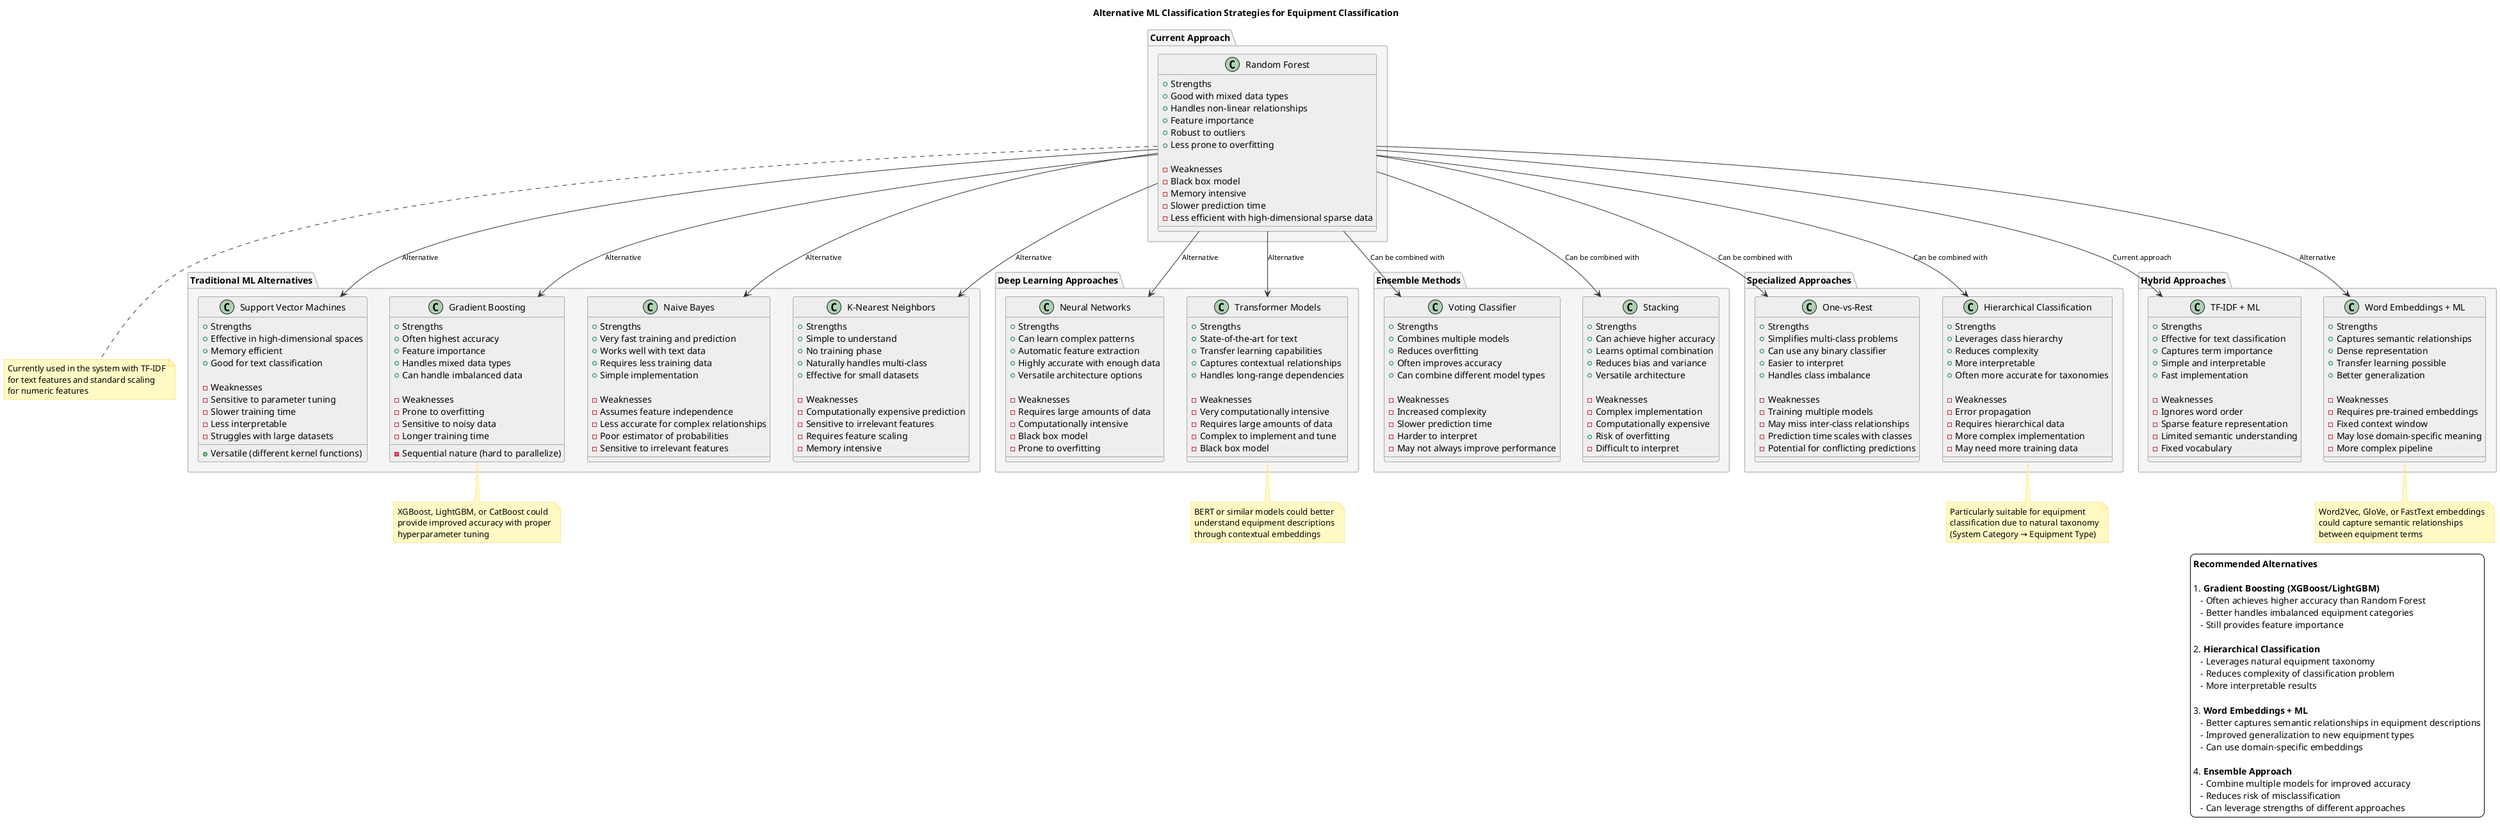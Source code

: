 @startuml "ML Alternative Classification Strategies"

' Define styles
skinparam backgroundColor white
skinparam ClassBorderColor #666666
skinparam ClassBackgroundColor #EEEEEE
skinparam NoteBackgroundColor #FFF9C4
skinparam NoteBorderColor #FFD54F
skinparam PackageBackgroundColor #F5F5F5
skinparam PackageBorderColor #BDBDBD
skinparam ArrowColor #333333
skinparam ArrowFontSize 11

' Title
title Alternative ML Classification Strategies for Equipment Classification

' Define packages
package "Current Approach" as CurrentApproach {
  class "Random Forest" as RandomForest {
    +Strengths
    +Good with mixed data types
    +Handles non-linear relationships
    +Feature importance
    +Robust to outliers
    +Less prone to overfitting
    
    -Weaknesses
    -Black box model
    -Memory intensive
    -Slower prediction time
    -Less efficient with high-dimensional sparse data
  }
}

package "Traditional ML Alternatives" as TraditionalML {
  class "Support Vector Machines" as SVM {
    +Strengths
    +Effective in high-dimensional spaces
    +Memory efficient
    +Versatile (different kernel functions)
    +Good for text classification
    
    -Weaknesses
    -Sensitive to parameter tuning
    -Slower training time
    -Less interpretable
    -Struggles with large datasets
  }
  
  class "Gradient Boosting" as GradientBoosting {
    +Strengths
    +Often highest accuracy
    +Feature importance
    +Handles mixed data types
    +Can handle imbalanced data
    
    -Weaknesses
    -Prone to overfitting
    -Sensitive to noisy data
    -Longer training time
    -Sequential nature (hard to parallelize)
  }
  
  class "Naive Bayes" as NaiveBayes {
    +Strengths
    +Very fast training and prediction
    +Works well with text data
    +Requires less training data
    +Simple implementation
    
    -Weaknesses
    -Assumes feature independence
    -Less accurate for complex relationships
    -Poor estimator of probabilities
    -Sensitive to irrelevant features
  }
  
  class "K-Nearest Neighbors" as KNN {
    +Strengths
    +Simple to understand
    +No training phase
    +Naturally handles multi-class
    +Effective for small datasets
    
    -Weaknesses
    -Computationally expensive prediction
    -Sensitive to irrelevant features
    -Requires feature scaling
    -Memory intensive
  }
}

package "Deep Learning Approaches" as DeepLearning {
  class "Neural Networks" as NeuralNetworks {
    +Strengths
    +Can learn complex patterns
    +Automatic feature extraction
    +Highly accurate with enough data
    +Versatile architecture options
    
    -Weaknesses
    -Requires large amounts of data
    -Computationally intensive
    -Black box model
    -Prone to overfitting
  }
  
  class "Transformer Models" as Transformers {
    +Strengths
    +State-of-the-art for text
    +Transfer learning capabilities
    +Captures contextual relationships
    +Handles long-range dependencies
    
    -Weaknesses
    -Very computationally intensive
    -Requires large amounts of data
    -Complex to implement and tune
    -Black box model
  }
}

package "Ensemble Methods" as EnsembleMethods {
  class "Voting Classifier" as VotingClassifier {
    +Strengths
    +Combines multiple models
    +Reduces overfitting
    +Often improves accuracy
    +Can combine different model types
    
    -Weaknesses
    -Increased complexity
    -Slower prediction time
    -Harder to interpret
    -May not always improve performance
  }
  
  class "Stacking" as Stacking {
    +Strengths
    +Can achieve higher accuracy
    +Learns optimal combination
    +Reduces bias and variance
    +Versatile architecture
    
    -Weaknesses
    -Complex implementation
    -Computationally expensive
    +Risk of overfitting
    -Difficult to interpret
  }
}

package "Specialized Approaches" as SpecializedApproaches {
  class "One-vs-Rest" as OneVsRest {
    +Strengths
    +Simplifies multi-class problems
    +Can use any binary classifier
    +Easier to interpret
    +Handles class imbalance
    
    -Weaknesses
    -Training multiple models
    -May miss inter-class relationships
    -Prediction time scales with classes
    -Potential for conflicting predictions
  }
  
  class "Hierarchical Classification" as HierarchicalClassification {
    +Strengths
    +Leverages class hierarchy
    +Reduces complexity
    +More interpretable
    +Often more accurate for taxonomies
    
    -Weaknesses
    -Error propagation
    -Requires hierarchical data
    -More complex implementation
    -May need more training data
  }
}

package "Hybrid Approaches" as HybridApproaches {
  class "TF-IDF + ML" as TFIDFML {
    +Strengths
    +Effective for text classification
    +Captures term importance
    +Simple and interpretable
    +Fast implementation
    
    -Weaknesses
    -Ignores word order
    -Sparse feature representation
    -Limited semantic understanding
    -Fixed vocabulary
  }
  
  class "Word Embeddings + ML" as WordEmbeddingsML {
    +Strengths
    +Captures semantic relationships
    +Dense representation
    +Transfer learning possible
    +Better generalization
    
    -Weaknesses
    -Requires pre-trained embeddings
    -Fixed context window
    -May lose domain-specific meaning
    -More complex pipeline
  }
}

' Define relationships
RandomForest --> SVM : "Alternative"
RandomForest --> GradientBoosting : "Alternative"
RandomForest --> NaiveBayes : "Alternative"
RandomForest --> KNN : "Alternative"
RandomForest --> NeuralNetworks : "Alternative"
RandomForest --> Transformers : "Alternative"
RandomForest --> VotingClassifier : "Can be combined with"
RandomForest --> Stacking : "Can be combined with"
RandomForest --> OneVsRest : "Can be combined with"
RandomForest --> HierarchicalClassification : "Can be combined with"
RandomForest --> TFIDFML : "Current approach"
RandomForest --> WordEmbeddingsML : "Alternative"

' Add notes
note bottom of RandomForest
  Currently used in the system with TF-IDF
  for text features and standard scaling
  for numeric features
end note

note bottom of GradientBoosting
  XGBoost, LightGBM, or CatBoost could
  provide improved accuracy with proper
  hyperparameter tuning
end note

note bottom of Transformers
  BERT or similar models could better
  understand equipment descriptions
  through contextual embeddings
end note

note bottom of HierarchicalClassification
  Particularly suitable for equipment
  classification due to natural taxonomy
  (System Category → Equipment Type)
end note

note bottom of WordEmbeddingsML
  Word2Vec, GloVe, or FastText embeddings
  could capture semantic relationships
  between equipment terms
end note

' Add legend
legend right
  <b>Recommended Alternatives</b>
  
  1. <b>Gradient Boosting (XGBoost/LightGBM)</b>
     - Often achieves higher accuracy than Random Forest
     - Better handles imbalanced equipment categories
     - Still provides feature importance
  
  2. <b>Hierarchical Classification</b>
     - Leverages natural equipment taxonomy
     - Reduces complexity of classification problem
     - More interpretable results
  
  3. <b>Word Embeddings + ML</b>
     - Better captures semantic relationships in equipment descriptions
     - Improved generalization to new equipment types
     - Can use domain-specific embeddings
  
  4. <b>Ensemble Approach</b>
     - Combine multiple models for improved accuracy
     - Reduces risk of misclassification
     - Can leverage strengths of different approaches
end legend

@enduml